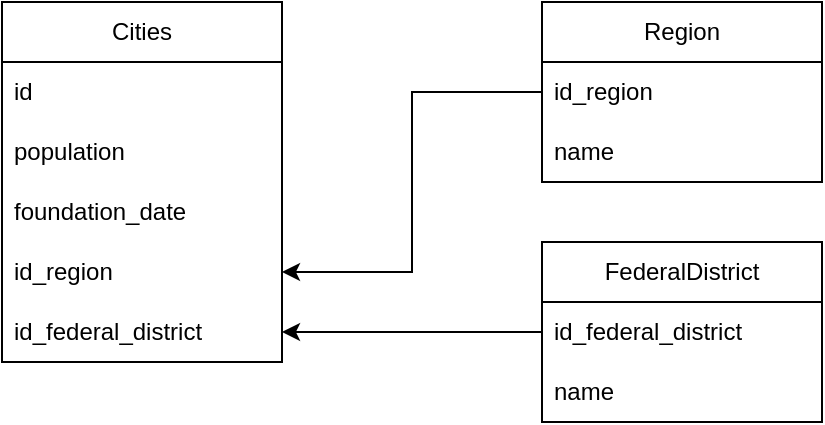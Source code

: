 <mxfile version="26.0.10">
  <diagram name="Страница — 1" id="i0lh3GA6XsBMbnmwcIFO">
    <mxGraphModel dx="1434" dy="764" grid="1" gridSize="10" guides="1" tooltips="1" connect="1" arrows="1" fold="1" page="1" pageScale="1" pageWidth="827" pageHeight="1169" math="0" shadow="0">
      <root>
        <mxCell id="0" />
        <mxCell id="1" parent="0" />
        <mxCell id="DHwqSkZj6IoUPoufMUfH-1" value="Cities" style="swimlane;fontStyle=0;childLayout=stackLayout;horizontal=1;startSize=30;horizontalStack=0;resizeParent=1;resizeParentMax=0;resizeLast=0;collapsible=1;marginBottom=0;whiteSpace=wrap;html=1;" vertex="1" parent="1">
          <mxGeometry x="120" y="220" width="140" height="180" as="geometry" />
        </mxCell>
        <mxCell id="DHwqSkZj6IoUPoufMUfH-2" value="id" style="text;strokeColor=none;fillColor=none;align=left;verticalAlign=middle;spacingLeft=4;spacingRight=4;overflow=hidden;points=[[0,0.5],[1,0.5]];portConstraint=eastwest;rotatable=0;whiteSpace=wrap;html=1;" vertex="1" parent="DHwqSkZj6IoUPoufMUfH-1">
          <mxGeometry y="30" width="140" height="30" as="geometry" />
        </mxCell>
        <mxCell id="DHwqSkZj6IoUPoufMUfH-3" value="population" style="text;strokeColor=none;fillColor=none;align=left;verticalAlign=middle;spacingLeft=4;spacingRight=4;overflow=hidden;points=[[0,0.5],[1,0.5]];portConstraint=eastwest;rotatable=0;whiteSpace=wrap;html=1;" vertex="1" parent="DHwqSkZj6IoUPoufMUfH-1">
          <mxGeometry y="60" width="140" height="30" as="geometry" />
        </mxCell>
        <mxCell id="DHwqSkZj6IoUPoufMUfH-15" value="&lt;div&gt;foundation_date&lt;/div&gt;" style="text;strokeColor=none;fillColor=none;align=left;verticalAlign=middle;spacingLeft=4;spacingRight=4;overflow=hidden;points=[[0,0.5],[1,0.5]];portConstraint=eastwest;rotatable=0;whiteSpace=wrap;html=1;" vertex="1" parent="DHwqSkZj6IoUPoufMUfH-1">
          <mxGeometry y="90" width="140" height="30" as="geometry" />
        </mxCell>
        <mxCell id="DHwqSkZj6IoUPoufMUfH-4" value="&lt;div&gt;id_region&lt;/div&gt;" style="text;strokeColor=none;fillColor=none;align=left;verticalAlign=middle;spacingLeft=4;spacingRight=4;overflow=hidden;points=[[0,0.5],[1,0.5]];portConstraint=eastwest;rotatable=0;whiteSpace=wrap;html=1;" vertex="1" parent="DHwqSkZj6IoUPoufMUfH-1">
          <mxGeometry y="120" width="140" height="30" as="geometry" />
        </mxCell>
        <mxCell id="DHwqSkZj6IoUPoufMUfH-5" value="id_federal_district" style="text;strokeColor=none;fillColor=none;align=left;verticalAlign=middle;spacingLeft=4;spacingRight=4;overflow=hidden;points=[[0,0.5],[1,0.5]];portConstraint=eastwest;rotatable=0;whiteSpace=wrap;html=1;" vertex="1" parent="DHwqSkZj6IoUPoufMUfH-1">
          <mxGeometry y="150" width="140" height="30" as="geometry" />
        </mxCell>
        <mxCell id="DHwqSkZj6IoUPoufMUfH-6" value="Region" style="swimlane;fontStyle=0;childLayout=stackLayout;horizontal=1;startSize=30;horizontalStack=0;resizeParent=1;resizeParentMax=0;resizeLast=0;collapsible=1;marginBottom=0;whiteSpace=wrap;html=1;" vertex="1" parent="1">
          <mxGeometry x="390" y="220" width="140" height="90" as="geometry" />
        </mxCell>
        <mxCell id="DHwqSkZj6IoUPoufMUfH-7" value="id_region" style="text;strokeColor=none;fillColor=none;align=left;verticalAlign=middle;spacingLeft=4;spacingRight=4;overflow=hidden;points=[[0,0.5],[1,0.5]];portConstraint=eastwest;rotatable=0;whiteSpace=wrap;html=1;" vertex="1" parent="DHwqSkZj6IoUPoufMUfH-6">
          <mxGeometry y="30" width="140" height="30" as="geometry" />
        </mxCell>
        <mxCell id="DHwqSkZj6IoUPoufMUfH-8" value="name" style="text;strokeColor=none;fillColor=none;align=left;verticalAlign=middle;spacingLeft=4;spacingRight=4;overflow=hidden;points=[[0,0.5],[1,0.5]];portConstraint=eastwest;rotatable=0;whiteSpace=wrap;html=1;" vertex="1" parent="DHwqSkZj6IoUPoufMUfH-6">
          <mxGeometry y="60" width="140" height="30" as="geometry" />
        </mxCell>
        <mxCell id="DHwqSkZj6IoUPoufMUfH-10" value="&lt;div&gt;FederalDistrict&lt;/div&gt;" style="swimlane;fontStyle=0;childLayout=stackLayout;horizontal=1;startSize=30;horizontalStack=0;resizeParent=1;resizeParentMax=0;resizeLast=0;collapsible=1;marginBottom=0;whiteSpace=wrap;html=1;" vertex="1" parent="1">
          <mxGeometry x="390" y="340" width="140" height="90" as="geometry" />
        </mxCell>
        <mxCell id="DHwqSkZj6IoUPoufMUfH-14" value="id_federal_district" style="text;strokeColor=none;fillColor=none;align=left;verticalAlign=middle;spacingLeft=4;spacingRight=4;overflow=hidden;points=[[0,0.5],[1,0.5]];portConstraint=eastwest;rotatable=0;whiteSpace=wrap;html=1;" vertex="1" parent="DHwqSkZj6IoUPoufMUfH-10">
          <mxGeometry y="30" width="140" height="30" as="geometry" />
        </mxCell>
        <mxCell id="DHwqSkZj6IoUPoufMUfH-12" value="name" style="text;strokeColor=none;fillColor=none;align=left;verticalAlign=middle;spacingLeft=4;spacingRight=4;overflow=hidden;points=[[0,0.5],[1,0.5]];portConstraint=eastwest;rotatable=0;whiteSpace=wrap;html=1;" vertex="1" parent="DHwqSkZj6IoUPoufMUfH-10">
          <mxGeometry y="60" width="140" height="30" as="geometry" />
        </mxCell>
        <mxCell id="DHwqSkZj6IoUPoufMUfH-16" style="edgeStyle=orthogonalEdgeStyle;rounded=0;orthogonalLoop=1;jettySize=auto;html=1;exitX=0;exitY=0.5;exitDx=0;exitDy=0;entryX=1;entryY=0.75;entryDx=0;entryDy=0;" edge="1" parent="1" source="DHwqSkZj6IoUPoufMUfH-7" target="DHwqSkZj6IoUPoufMUfH-1">
          <mxGeometry relative="1" as="geometry" />
        </mxCell>
        <mxCell id="DHwqSkZj6IoUPoufMUfH-17" style="edgeStyle=orthogonalEdgeStyle;rounded=0;orthogonalLoop=1;jettySize=auto;html=1;exitX=0;exitY=0.5;exitDx=0;exitDy=0;entryX=1;entryY=0.5;entryDx=0;entryDy=0;" edge="1" parent="1" source="DHwqSkZj6IoUPoufMUfH-14" target="DHwqSkZj6IoUPoufMUfH-5">
          <mxGeometry relative="1" as="geometry" />
        </mxCell>
      </root>
    </mxGraphModel>
  </diagram>
</mxfile>
